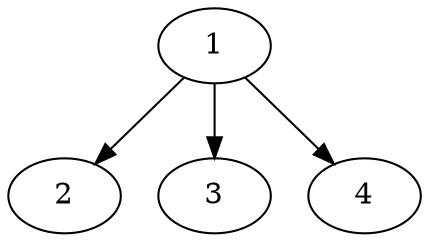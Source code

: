 digraph G {
	1;
	2;
	3;

	1 -> 3 [village=Stuttgart; name=Fir_Way; heightLimit=3; weight=10; primaryType=mainStreet; secondaryType=none;];
	1 -> 2 [village=Stuttgart; name=Polka; heightLimit=3; weight=10; primaryType=sideStreet; secondaryType=none;];
	1 -> 4 [village=Stuttgart; name=New_York_Street; heightLimit=3; weight=10; primaryType=mainStreet; secondaryType=none;];

}